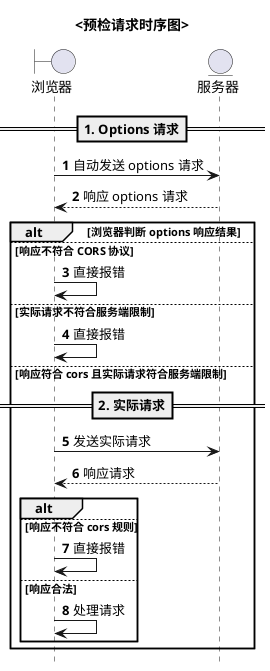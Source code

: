 @startuml
title <预检请求时序图>

hide footbox

' 1. 定义角色
boundary "浏览器" as c
entity "服务器" as s

==1. Options 请求==
' 设置步骤计数
autonumber
c->s: 自动发送 options 请求
s-->c: 响应 options 请求

alt 浏览器判断 options 响应结果
else 响应不符合 CORS 协议
c -> c: 直接报错

else 实际请求不符合服务端限制
c -> c: 直接报错

else 响应符合 cors 且实际请求符合服务端限制

==2. 实际请求==
c->s: 发送实际请求
s-->c: 响应请求
alt
else 响应不符合 cors 规则
c -> c: 直接报错

else 响应合法
c ->c: 处理请求
end
end
@enduml

